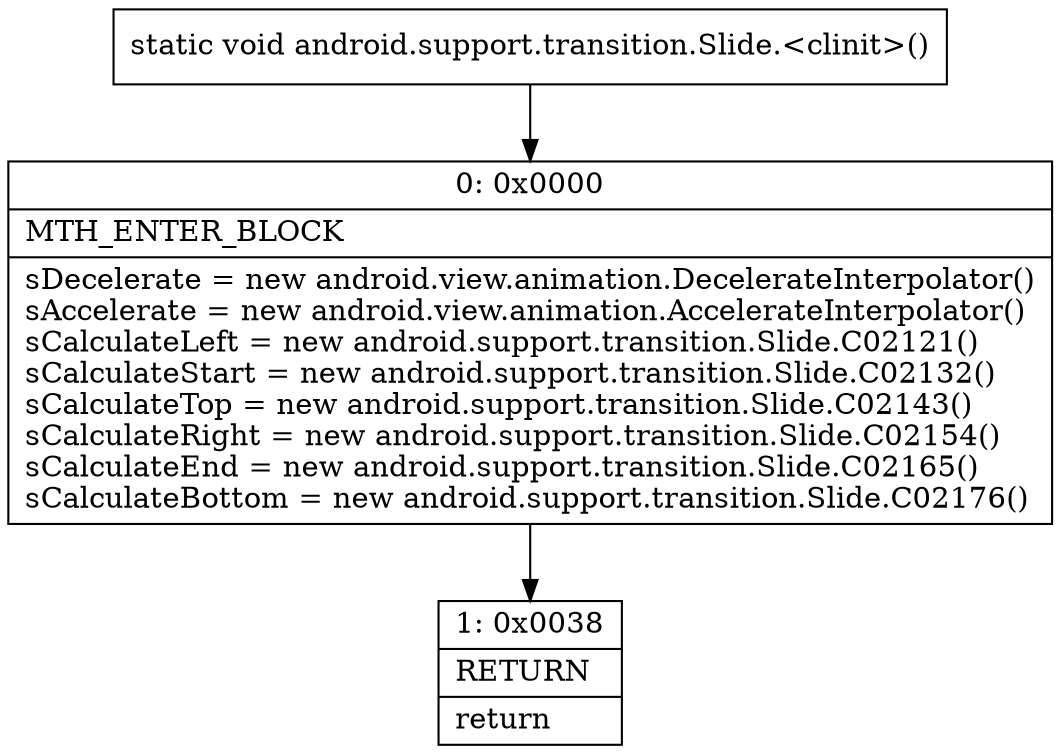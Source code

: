digraph "CFG forandroid.support.transition.Slide.\<clinit\>()V" {
Node_0 [shape=record,label="{0\:\ 0x0000|MTH_ENTER_BLOCK\l|sDecelerate = new android.view.animation.DecelerateInterpolator()\lsAccelerate = new android.view.animation.AccelerateInterpolator()\lsCalculateLeft = new android.support.transition.Slide.C02121()\lsCalculateStart = new android.support.transition.Slide.C02132()\lsCalculateTop = new android.support.transition.Slide.C02143()\lsCalculateRight = new android.support.transition.Slide.C02154()\lsCalculateEnd = new android.support.transition.Slide.C02165()\lsCalculateBottom = new android.support.transition.Slide.C02176()\l}"];
Node_1 [shape=record,label="{1\:\ 0x0038|RETURN\l|return\l}"];
MethodNode[shape=record,label="{static void android.support.transition.Slide.\<clinit\>() }"];
MethodNode -> Node_0;
Node_0 -> Node_1;
}

